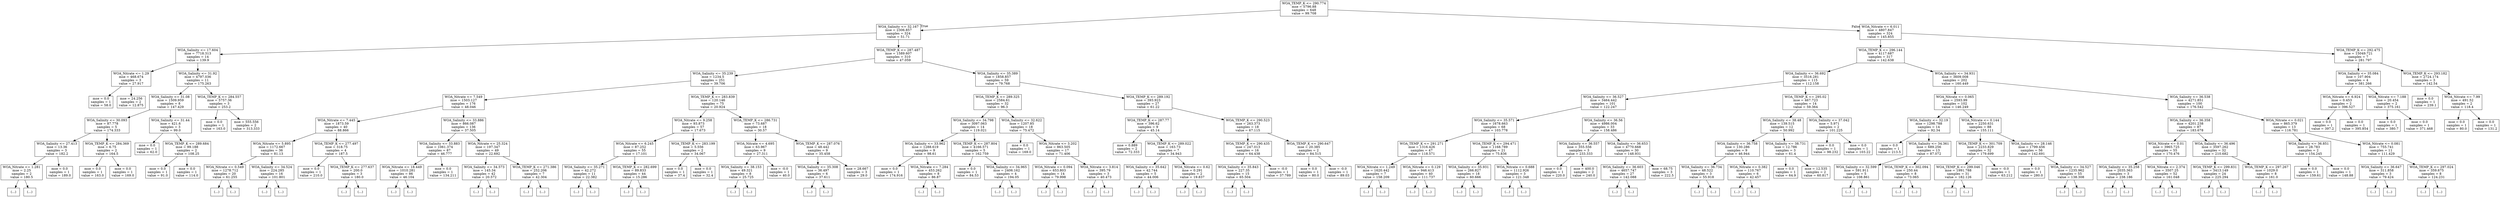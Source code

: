 digraph Tree {
node [shape=box] ;
0 [label="WOA_TEMP_K <= 290.774\nmse = 5796.88\nsamples = 648\nvalue = 99.708"] ;
1 [label="WOA_Salinity <= 32.167\nmse = 2306.857\nsamples = 324\nvalue = 51.71"] ;
0 -> 1 [labeldistance=2.5, labelangle=45, headlabel="True"] ;
2 [label="WOA_Salinity <= 17.604\nmse = 7718.313\nsamples = 14\nvalue = 139.9"] ;
1 -> 2 ;
3 [label="WOA_Nitrate <= 1.29\nmse = 468.674\nsamples = 3\nvalue = 27.917"] ;
2 -> 3 ;
4 [label="mse = 0.0\nsamples = 1\nvalue = 58.0"] ;
3 -> 4 ;
5 [label="mse = 24.256\nsamples = 2\nvalue = 12.875"] ;
3 -> 5 ;
6 [label="WOA_Salinity <= 31.92\nmse = 4797.036\nsamples = 11\nvalue = 175.263"] ;
2 -> 6 ;
7 [label="WOA_Salinity <= 31.08\nmse = 1509.959\nsamples = 8\nvalue = 147.429"] ;
6 -> 7 ;
8 [label="WOA_Salinity <= 30.093\nmse = 87.778\nsamples = 5\nvalue = 174.333"] ;
7 -> 8 ;
9 [label="WOA_Salinity <= 27.413\nmse = 13.36\nsamples = 3\nvalue = 182.2"] ;
8 -> 9 ;
10 [label="WOA_Nitrate <= 1.281\nmse = 2.25\nsamples = 2\nvalue = 180.5"] ;
9 -> 10 ;
11 [label="(...)"] ;
10 -> 11 ;
12 [label="(...)"] ;
10 -> 12 ;
13 [label="mse = 0.0\nsamples = 1\nvalue = 189.0"] ;
9 -> 13 ;
14 [label="WOA_TEMP_K <= 284.369\nmse = 6.75\nsamples = 2\nvalue = 164.5"] ;
8 -> 14 ;
15 [label="mse = 0.0\nsamples = 1\nvalue = 163.0"] ;
14 -> 15 ;
16 [label="mse = 0.0\nsamples = 1\nvalue = 169.0"] ;
14 -> 16 ;
17 [label="WOA_Salinity <= 31.44\nmse = 421.6\nsamples = 3\nvalue = 99.0"] ;
7 -> 17 ;
18 [label="mse = 0.0\nsamples = 1\nvalue = 62.0"] ;
17 -> 18 ;
19 [label="WOA_TEMP_K <= 289.684\nmse = 99.188\nsamples = 2\nvalue = 108.25"] ;
17 -> 19 ;
20 [label="mse = 0.0\nsamples = 1\nvalue = 91.0"] ;
19 -> 20 ;
21 [label="mse = 0.0\nsamples = 1\nvalue = 114.0"] ;
19 -> 21 ;
22 [label="WOA_TEMP_K <= 284.557\nmse = 5757.36\nsamples = 3\nvalue = 253.2"] ;
6 -> 22 ;
23 [label="mse = 0.0\nsamples = 1\nvalue = 163.0"] ;
22 -> 23 ;
24 [label="mse = 555.556\nsamples = 2\nvalue = 313.333"] ;
22 -> 24 ;
25 [label="WOA_TEMP_K <= 287.487\nmse = 1589.607\nsamples = 310\nvalue = 47.059"] ;
1 -> 25 ;
26 [label="WOA_Salinity <= 35.239\nmse = 1234.5\nsamples = 251\nvalue = 39.706"] ;
25 -> 26 ;
27 [label="WOA_Nitrate <= 7.549\nmse = 1503.127\nsamples = 176\nvalue = 48.046"] ;
26 -> 27 ;
28 [label="WOA_Nitrate <= 7.445\nmse = 1873.59\nsamples = 40\nvalue = 88.866"] ;
27 -> 28 ;
29 [label="WOA_Nitrate <= 5.895\nmse = 1172.667\nsamples = 36\nvalue = 81.13"] ;
28 -> 29 ;
30 [label="WOA_Nitrate <= 0.549\nmse = 1278.712\nsamples = 20\nvalue = 61.255"] ;
29 -> 30 ;
31 [label="(...)"] ;
30 -> 31 ;
40 [label="(...)"] ;
30 -> 40 ;
67 [label="WOA_Salinity <= 34.524\nmse = 224.285\nsamples = 16\nvalue = 101.801"] ;
29 -> 67 ;
68 [label="(...)"] ;
67 -> 68 ;
85 [label="(...)"] ;
67 -> 85 ;
90 [label="WOA_TEMP_K <= 277.497\nmse = 318.75\nsamples = 4\nvalue = 187.5"] ;
28 -> 90 ;
91 [label="mse = 0.0\nsamples = 1\nvalue = 210.0"] ;
90 -> 91 ;
92 [label="WOA_TEMP_K <= 277.637\nmse = 200.0\nsamples = 3\nvalue = 180.0"] ;
90 -> 92 ;
93 [label="(...)"] ;
92 -> 93 ;
94 [label="(...)"] ;
92 -> 94 ;
95 [label="WOA_Salinity <= 33.886\nmse = 866.087\nsamples = 136\nvalue = 37.505"] ;
27 -> 95 ;
96 [label="WOA_Salinity <= 33.883\nmse = 1061.374\nsamples = 87\nvalue = 46.777"] ;
95 -> 96 ;
97 [label="WOA_Nitrate <= 18.449\nmse = 1010.281\nsamples = 86\nvalue = 46.104"] ;
96 -> 97 ;
98 [label="(...)"] ;
97 -> 98 ;
119 [label="(...)"] ;
97 -> 119 ;
208 [label="mse = 0.0\nsamples = 1\nvalue = 134.211"] ;
96 -> 208 ;
209 [label="WOA_Nitrate <= 25.324\nmse = 197.347\nsamples = 49\nvalue = 22.692"] ;
95 -> 209 ;
210 [label="WOA_Salinity <= 34.573\nmse = 145.34\nsamples = 42\nvalue = 20.572"] ;
209 -> 210 ;
211 [label="(...)"] ;
210 -> 211 ;
272 [label="(...)"] ;
210 -> 272 ;
285 [label="WOA_TEMP_K <= 271.386\nmse = 252.206\nsamples = 7\nvalue = 42.304"] ;
209 -> 285 ;
286 [label="(...)"] ;
285 -> 286 ;
289 [label="(...)"] ;
285 -> 289 ;
298 [label="WOA_TEMP_K <= 283.839\nmse = 120.146\nsamples = 75\nvalue = 20.924"] ;
26 -> 298 ;
299 [label="WOA_Nitrate <= 9.258\nmse = 93.873\nsamples = 57\nvalue = 17.673"] ;
298 -> 299 ;
300 [label="WOA_Nitrate <= 6.245\nmse = 87.252\nsamples = 55\nvalue = 17.101"] ;
299 -> 300 ;
301 [label="WOA_Salinity <= 35.271\nmse = 42.272\nsamples = 11\nvalue = 22.382"] ;
300 -> 301 ;
302 [label="(...)"] ;
301 -> 302 ;
303 [label="(...)"] ;
301 -> 303 ;
310 [label="WOA_TEMP_K <= 282.699\nmse = 89.833\nsamples = 44\nvalue = 15.286"] ;
300 -> 310 ;
311 [label="(...)"] ;
310 -> 311 ;
316 [label="(...)"] ;
310 -> 316 ;
341 [label="WOA_TEMP_K <= 283.199\nmse = 5.556\nsamples = 2\nvalue = 34.067"] ;
299 -> 341 ;
342 [label="mse = 0.0\nsamples = 1\nvalue = 37.4"] ;
341 -> 342 ;
343 [label="mse = 0.0\nsamples = 1\nvalue = 32.4"] ;
341 -> 343 ;
344 [label="WOA_TEMP_K <= 286.731\nmse = 73.687\nsamples = 18\nvalue = 30.57"] ;
298 -> 344 ;
345 [label="WOA_Nitrate <= 4.695\nmse = 63.967\nsamples = 9\nvalue = 27.311"] ;
344 -> 345 ;
346 [label="WOA_Salinity <= 38.153\nmse = 49.321\nsamples = 8\nvalue = 25.725"] ;
345 -> 346 ;
347 [label="(...)"] ;
346 -> 347 ;
354 [label="(...)"] ;
346 -> 354 ;
357 [label="mse = -0.0\nsamples = 1\nvalue = 40.0"] ;
345 -> 357 ;
358 [label="WOA_TEMP_K <= 287.076\nmse = 48.442\nsamples = 9\nvalue = 35.458"] ;
344 -> 358 ;
359 [label="WOA_Salinity <= 35.308\nmse = 36.497\nsamples = 6\nvalue = 37.611"] ;
358 -> 359 ;
360 [label="(...)"] ;
359 -> 360 ;
361 [label="(...)"] ;
359 -> 361 ;
362 [label="mse = 28.667\nsamples = 3\nvalue = 29.0"] ;
358 -> 362 ;
363 [label="WOA_Salinity <= 35.389\nmse = 1858.857\nsamples = 59\nvalue = 79.768"] ;
25 -> 363 ;
364 [label="WOA_TEMP_K <= 289.325\nmse = 2584.61\nsamples = 32\nvalue = 96.3"] ;
363 -> 364 ;
365 [label="WOA_Salinity <= 34.798\nmse = 3097.063\nsamples = 14\nvalue = 119.021"] ;
364 -> 365 ;
366 [label="WOA_Salinity <= 33.962\nmse = 1288.619\nsamples = 9\nvalue = 98.61"] ;
365 -> 366 ;
367 [label="mse = 0.0\nsamples = 1\nvalue = 174.916"] ;
366 -> 367 ;
368 [label="WOA_Nitrate <= 7.284\nmse = 453.262\nsamples = 8\nvalue = 86.87"] ;
366 -> 368 ;
369 [label="(...)"] ;
368 -> 369 ;
380 [label="(...)"] ;
368 -> 380 ;
383 [label="WOA_TEMP_K <= 287.804\nmse = 4166.571\nsamples = 5\nvalue = 162.759"] ;
365 -> 383 ;
384 [label="mse = 0.0\nsamples = 1\nvalue = 84.53"] ;
383 -> 384 ;
385 [label="WOA_Salinity <= 34.965\nmse = 2406.162\nsamples = 4\nvalue = 194.05"] ;
383 -> 385 ;
386 [label="(...)"] ;
385 -> 386 ;
387 [label="(...)"] ;
385 -> 387 ;
392 [label="WOA_Salinity <= 32.622\nmse = 1207.85\nsamples = 18\nvalue = 75.472"] ;
364 -> 392 ;
393 [label="mse = 0.0\nsamples = 1\nvalue = 169.0"] ;
392 -> 393 ;
394 [label="WOA_Nitrate <= 3.202\nmse = 863.505\nsamples = 17\nvalue = 71.406"] ;
392 -> 394 ;
395 [label="WOA_Nitrate <= 0.094\nmse = 653.803\nsamples = 14\nvalue = 79.998"] ;
394 -> 395 ;
396 [label="(...)"] ;
395 -> 396 ;
397 [label="(...)"] ;
395 -> 397 ;
416 [label="WOA_Nitrate <= 3.814\nmse = 395.79\nsamples = 3\nvalue = 40.473"] ;
394 -> 416 ;
417 [label="(...)"] ;
416 -> 417 ;
418 [label="(...)"] ;
416 -> 418 ;
421 [label="WOA_TEMP_K <= 289.192\nmse = 393.923\nsamples = 27\nvalue = 61.22"] ;
363 -> 421 ;
422 [label="WOA_TEMP_K <= 287.77\nmse = 396.62\nsamples = 9\nvalue = 45.14"] ;
421 -> 422 ;
423 [label="mse = 0.889\nsamples = 2\nvalue = 72.333"] ;
422 -> 423 ;
424 [label="WOA_TEMP_K <= 289.022\nmse = 163.73\nsamples = 7\nvalue = 34.943"] ;
422 -> 424 ;
425 [label="WOA_Salinity <= 35.642\nmse = 42.744\nsamples = 5\nvalue = 44.006"] ;
424 -> 425 ;
426 [label="(...)"] ;
425 -> 426 ;
427 [label="(...)"] ;
425 -> 427 ;
434 [label="WOA_Nitrate <= 0.62\nmse = 0.291\nsamples = 2\nvalue = 19.837"] ;
424 -> 434 ;
435 [label="(...)"] ;
434 -> 435 ;
436 [label="(...)"] ;
434 -> 436 ;
437 [label="WOA_TEMP_K <= 290.523\nmse = 263.373\nsamples = 18\nvalue = 67.115"] ;
421 -> 437 ;
438 [label="WOA_TEMP_K <= 290.435\nmse = 247.013\nsamples = 16\nvalue = 64.438"] ;
437 -> 438 ;
439 [label="WOA_Salinity <= 35.843\nmse = 227.35\nsamples = 15\nvalue = 65.504"] ;
438 -> 439 ;
440 [label="(...)"] ;
439 -> 440 ;
455 [label="(...)"] ;
439 -> 455 ;
460 [label="mse = -0.0\nsamples = 1\nvalue = 37.789"] ;
438 -> 460 ;
461 [label="WOA_TEMP_K <= 290.647\nmse = 20.385\nsamples = 2\nvalue = 84.515"] ;
437 -> 461 ;
462 [label="mse = 0.0\nsamples = 1\nvalue = 80.0"] ;
461 -> 462 ;
463 [label="mse = -0.0\nsamples = 1\nvalue = 89.03"] ;
461 -> 463 ;
464 [label="WOA_Nitrate <= 6.011\nmse = 4807.847\nsamples = 324\nvalue = 145.855"] ;
0 -> 464 [labeldistance=2.5, labelangle=-45, headlabel="False"] ;
465 [label="WOA_TEMP_K <= 296.144\nmse = 4117.687\nsamples = 317\nvalue = 142.638"] ;
464 -> 465 ;
466 [label="WOA_Salinity <= 36.692\nmse = 3516.281\nsamples = 115\nvalue = 112.158"] ;
465 -> 466 ;
467 [label="WOA_Salinity <= 36.527\nmse = 3464.442\nsamples = 101\nvalue = 122.247"] ;
466 -> 467 ;
468 [label="WOA_Salinity <= 35.571\nmse = 1678.663\nsamples = 68\nvalue = 103.778"] ;
467 -> 468 ;
469 [label="WOA_TEMP_K <= 291.271\nmse = 1316.426\nsamples = 47\nvalue = 118.571"] ;
468 -> 469 ;
470 [label="WOA_Nitrate <= 1.249\nmse = 1620.442\nsamples = 7\nvalue = 158.209"] ;
469 -> 470 ;
471 [label="(...)"] ;
470 -> 471 ;
474 [label="(...)"] ;
470 -> 474 ;
483 [label="WOA_Nitrate <= 0.129\nmse = 946.413\nsamples = 40\nvalue = 111.737"] ;
469 -> 483 ;
484 [label="(...)"] ;
483 -> 484 ;
501 [label="(...)"] ;
483 -> 501 ;
542 [label="WOA_TEMP_K <= 294.471\nmse = 1168.789\nsamples = 21\nvalue = 75.836"] ;
468 -> 542 ;
543 [label="WOA_Salinity <= 35.931\nmse = 266.827\nsamples = 18\nvalue = 60.666"] ;
542 -> 543 ;
544 [label="(...)"] ;
543 -> 544 ;
559 [label="(...)"] ;
543 -> 559 ;
578 [label="WOA_Nitrate <= 0.688\nmse = 1112.926\nsamples = 3\nvalue = 121.348"] ;
542 -> 578 ;
579 [label="(...)"] ;
578 -> 579 ;
582 [label="(...)"] ;
578 -> 582 ;
583 [label="WOA_Salinity <= 36.56\nmse = 4986.004\nsamples = 33\nvalue = 158.486"] ;
467 -> 583 ;
584 [label="WOA_Salinity <= 36.557\nmse = 355.556\nsamples = 3\nvalue = 233.333"] ;
583 -> 584 ;
585 [label="mse = 0.0\nsamples = 1\nvalue = 220.0"] ;
584 -> 585 ;
586 [label="mse = 400.0\nsamples = 2\nvalue = 240.0"] ;
584 -> 586 ;
587 [label="WOA_Salinity <= 36.653\nmse = 4770.668\nsamples = 30\nvalue = 148.931"] ;
583 -> 587 ;
588 [label="WOA_Salinity <= 36.603\nmse = 4657.747\nsamples = 27\nvalue = 142.088"] ;
587 -> 588 ;
589 [label="(...)"] ;
588 -> 589 ;
592 [label="(...)"] ;
588 -> 592 ;
615 [label="mse = 68.75\nsamples = 3\nvalue = 222.5"] ;
587 -> 615 ;
616 [label="WOA_TEMP_K <= 295.02\nmse = 467.723\nsamples = 14\nvalue = 59.364"] ;
466 -> 616 ;
617 [label="WOA_Salinity <= 38.48\nmse = 139.515\nsamples = 12\nvalue = 50.992"] ;
616 -> 617 ;
618 [label="WOA_Salinity <= 36.758\nmse = 130.286\nsamples = 9\nvalue = 46.944"] ;
617 -> 618 ;
619 [label="WOA_Salinity <= 36.734\nmse = 48.522\nsamples = 3\nvalue = 55.918"] ;
618 -> 619 ;
620 [label="(...)"] ;
619 -> 620 ;
623 [label="(...)"] ;
619 -> 623 ;
624 [label="WOA_Nitrate <= 0.382\nmse = 110.767\nsamples = 6\nvalue = 42.457"] ;
618 -> 624 ;
625 [label="(...)"] ;
624 -> 625 ;
630 [label="(...)"] ;
624 -> 630 ;
633 [label="WOA_Salinity <= 38.731\nmse = 12.786\nsamples = 3\nvalue = 61.4"] ;
617 -> 633 ;
634 [label="mse = 0.0\nsamples = 1\nvalue = 64.9"] ;
633 -> 634 ;
635 [label="mse = 12.535\nsamples = 2\nvalue = 60.817"] ;
633 -> 635 ;
636 [label="WOA_Salinity <= 37.042\nmse = 5.971\nsamples = 2\nvalue = 101.225"] ;
616 -> 636 ;
637 [label="mse = 0.0\nsamples = 1\nvalue = 98.232"] ;
636 -> 637 ;
638 [label="mse = 0.0\nsamples = 1\nvalue = 103.22"] ;
636 -> 638 ;
639 [label="WOA_Salinity <= 34.931\nmse = 3609.008\nsamples = 202\nvalue = 160.449"] ;
465 -> 639 ;
640 [label="WOA_Nitrate <= 0.065\nmse = 2593.99\nsamples = 102\nvalue = 146.249"] ;
639 -> 640 ;
641 [label="WOA_Salinity <= 32.19\nmse = 1298.788\nsamples = 14\nvalue = 92.34"] ;
640 -> 641 ;
642 [label="mse = 0.0\nsamples = 1\nvalue = 213.5"] ;
641 -> 642 ;
643 [label="WOA_Salinity <= 34.361\nmse = 689.256\nsamples = 13\nvalue = 87.072"] ;
641 -> 643 ;
644 [label="WOA_Salinity <= 32.599\nmse = 591.911\nsamples = 5\nvalue = 108.861"] ;
643 -> 644 ;
645 [label="(...)"] ;
644 -> 645 ;
646 [label="(...)"] ;
644 -> 646 ;
651 [label="WOA_TEMP_K <= 302.094\nmse = 250.44\nsamples = 8\nvalue = 73.065"] ;
643 -> 651 ;
652 [label="(...)"] ;
651 -> 652 ;
661 [label="(...)"] ;
651 -> 661 ;
664 [label="WOA_Nitrate <= 0.144\nmse = 2250.631\nsamples = 88\nvalue = 155.111"] ;
640 -> 664 ;
665 [label="WOA_TEMP_K <= 301.709\nmse = 2233.829\nsamples = 32\nvalue = 179.699"] ;
664 -> 665 ;
666 [label="WOA_TEMP_K <= 299.046\nmse = 1991.788\nsamples = 31\nvalue = 182.126"] ;
665 -> 666 ;
667 [label="(...)"] ;
666 -> 667 ;
686 [label="(...)"] ;
666 -> 686 ;
695 [label="mse = -0.0\nsamples = 1\nvalue = 63.212"] ;
665 -> 695 ;
696 [label="WOA_Salinity <= 28.146\nmse = 1799.456\nsamples = 56\nvalue = 142.691"] ;
664 -> 696 ;
697 [label="mse = 0.0\nsamples = 1\nvalue = 280.0"] ;
696 -> 697 ;
698 [label="WOA_Salinity <= 34.527\nmse = 1235.962\nsamples = 55\nvalue = 138.308"] ;
696 -> 698 ;
699 [label="(...)"] ;
698 -> 699 ;
770 [label="(...)"] ;
698 -> 770 ;
783 [label="WOA_Salinity <= 36.538\nmse = 4271.851\nsamples = 100\nvalue = 176.542"] ;
639 -> 783 ;
784 [label="WOA_Salinity <= 36.358\nmse = 4201.238\nsamples = 87\nvalue = 183.678"] ;
783 -> 784 ;
785 [label="WOA_Nitrate <= 0.01\nmse = 3965.725\nsamples = 55\nvalue = 170.476"] ;
784 -> 785 ;
786 [label="WOA_Salinity <= 35.258\nmse = 2035.363\nsamples = 3\nvalue = 238.186"] ;
785 -> 786 ;
787 [label="(...)"] ;
786 -> 787 ;
788 [label="(...)"] ;
786 -> 788 ;
791 [label="WOA_Nitrate <= 2.374\nmse = 3507.25\nsamples = 52\nvalue = 161.048"] ;
785 -> 791 ;
792 [label="(...)"] ;
791 -> 792 ;
877 [label="(...)"] ;
791 -> 877 ;
884 [label="WOA_Salinity <= 36.496\nmse = 3597.262\nsamples = 32\nvalue = 210.682"] ;
784 -> 884 ;
885 [label="WOA_TEMP_K <= 299.831\nmse = 3413.149\nsamples = 24\nvalue = 225.294"] ;
884 -> 885 ;
886 [label="(...)"] ;
885 -> 886 ;
899 [label="(...)"] ;
885 -> 899 ;
908 [label="WOA_TEMP_K <= 297.267\nmse = 1029.0\nsamples = 8\nvalue = 161.0"] ;
884 -> 908 ;
909 [label="(...)"] ;
908 -> 909 ;
914 [label="(...)"] ;
908 -> 914 ;
915 [label="WOA_Nitrate <= 0.021\nmse = 865.379\nsamples = 13\nvalue = 116.781"] ;
783 -> 915 ;
916 [label="WOA_Salinity <= 36.851\nmse = 28.783\nsamples = 2\nvalue = 154.245"] ;
915 -> 916 ;
917 [label="mse = 0.0\nsamples = 1\nvalue = 159.61"] ;
916 -> 917 ;
918 [label="mse = 0.0\nsamples = 1\nvalue = 148.88"] ;
916 -> 918 ;
919 [label="WOA_Nitrate <= 0.081\nmse = 755.741\nsamples = 11\nvalue = 111.429"] ;
915 -> 919 ;
920 [label="WOA_Salinity <= 36.647\nmse = 311.858\nsamples = 3\nvalue = 79.424"] ;
919 -> 920 ;
921 [label="(...)"] ;
920 -> 921 ;
922 [label="(...)"] ;
920 -> 922 ;
925 [label="WOA_TEMP_K <= 297.024\nmse = 359.675\nsamples = 8\nvalue = 124.231"] ;
919 -> 925 ;
926 [label="(...)"] ;
925 -> 926 ;
927 [label="(...)"] ;
925 -> 927 ;
940 [label="WOA_TEMP_K <= 292.475\nmse = 15049.721\nsamples = 7\nvalue = 281.797"] ;
464 -> 940 ;
941 [label="WOA_Salinity <= 35.084\nmse = 107.904\nsamples = 4\nvalue = 381.266"] ;
940 -> 941 ;
942 [label="WOA_Nitrate <= 6.924\nmse = 0.453\nsamples = 2\nvalue = 396.527"] ;
941 -> 942 ;
943 [label="mse = 0.0\nsamples = 1\nvalue = 397.2"] ;
942 -> 943 ;
944 [label="mse = 0.0\nsamples = 1\nvalue = 395.854"] ;
942 -> 944 ;
945 [label="WOA_Nitrate <= 7.188\nmse = 20.454\nsamples = 2\nvalue = 375.161"] ;
941 -> 945 ;
946 [label="mse = 0.0\nsamples = 1\nvalue = 380.7"] ;
945 -> 946 ;
947 [label="mse = 0.0\nsamples = 1\nvalue = 371.468"] ;
945 -> 947 ;
948 [label="WOA_TEMP_K <= 293.182\nmse = 2724.174\nsamples = 3\nvalue = 142.54"] ;
940 -> 948 ;
949 [label="mse = 0.0\nsamples = 1\nvalue = 239.1"] ;
948 -> 949 ;
950 [label="WOA_Nitrate <= 7.99\nmse = 491.52\nsamples = 2\nvalue = 118.4"] ;
948 -> 950 ;
951 [label="mse = 0.0\nsamples = 1\nvalue = 80.0"] ;
950 -> 951 ;
952 [label="mse = 0.0\nsamples = 1\nvalue = 131.2"] ;
950 -> 952 ;
}